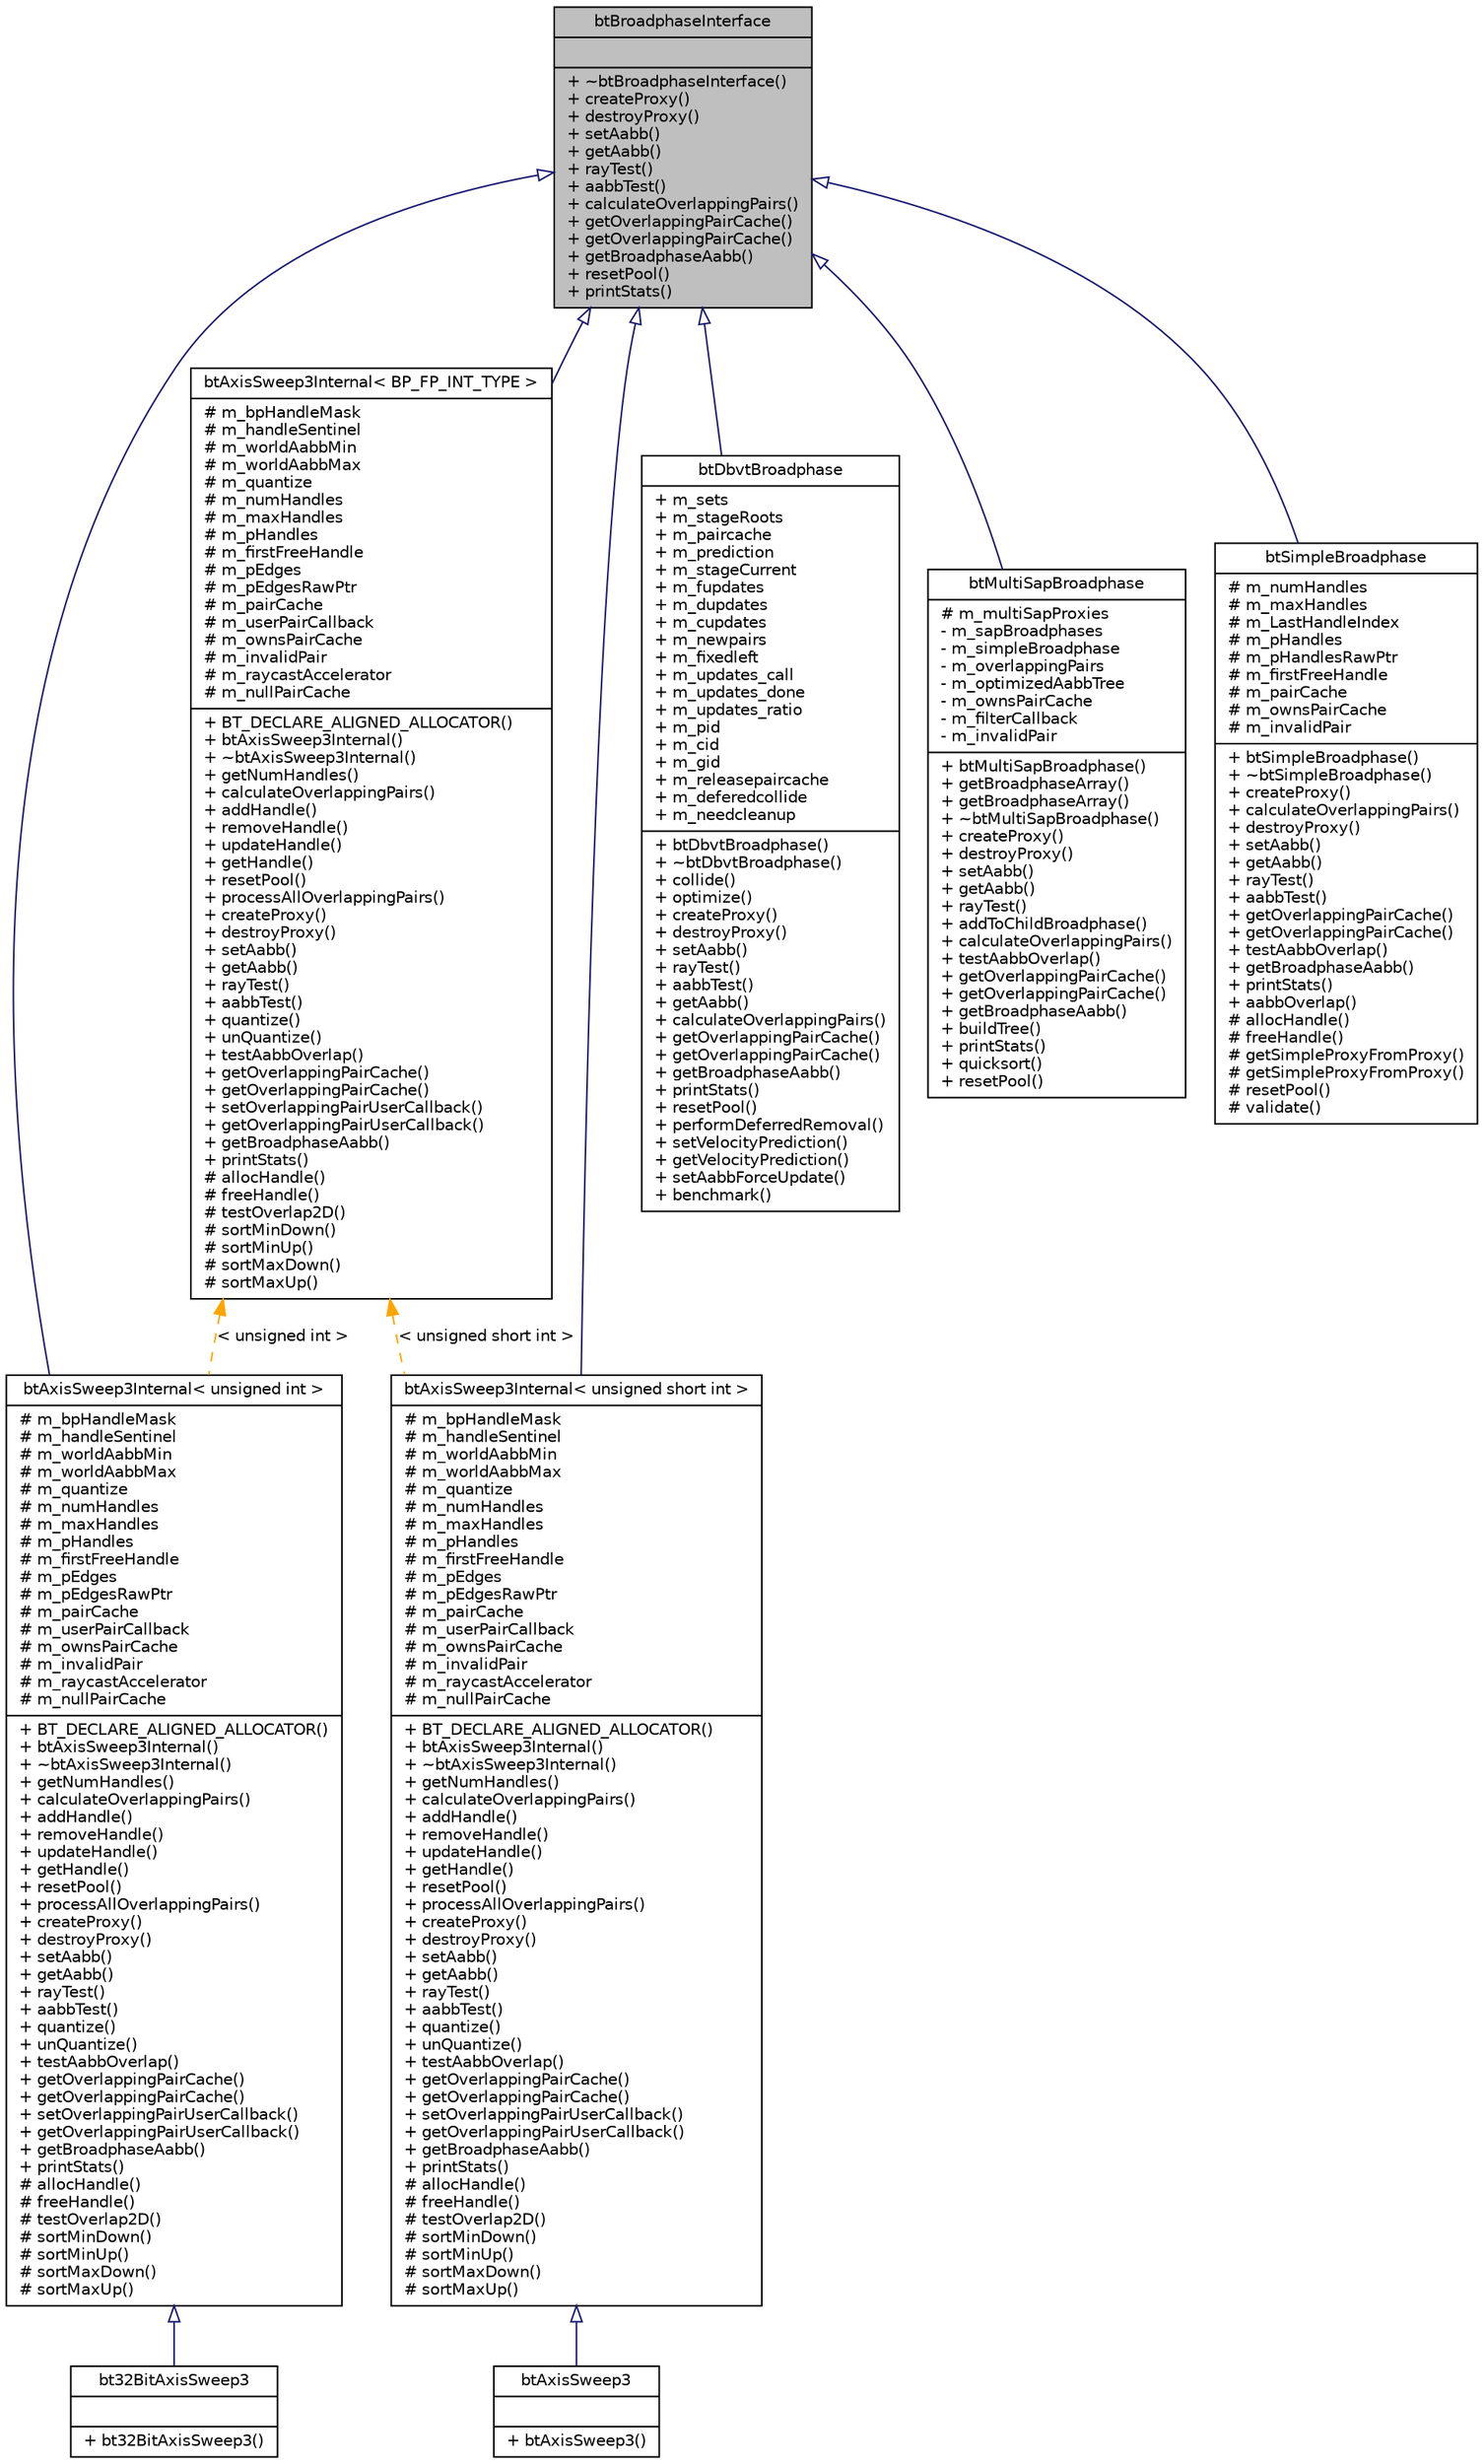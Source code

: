 digraph G
{
  edge [fontname="Helvetica",fontsize="10",labelfontname="Helvetica",labelfontsize="10"];
  node [fontname="Helvetica",fontsize="10",shape=record];
  Node1 [label="{btBroadphaseInterface\n||+ ~btBroadphaseInterface()\l+ createProxy()\l+ destroyProxy()\l+ setAabb()\l+ getAabb()\l+ rayTest()\l+ aabbTest()\l+ calculateOverlappingPairs()\l+ getOverlappingPairCache()\l+ getOverlappingPairCache()\l+ getBroadphaseAabb()\l+ resetPool()\l+ printStats()\l}",height=0.2,width=0.4,color="black", fillcolor="grey75", style="filled" fontcolor="black"];
  Node1 -> Node2 [dir=back,color="midnightblue",fontsize="10",style="solid",arrowtail="empty",fontname="Helvetica"];
  Node2 [label="{btAxisSweep3Internal\< BP_FP_INT_TYPE \>\n|# m_bpHandleMask\l# m_handleSentinel\l# m_worldAabbMin\l# m_worldAabbMax\l# m_quantize\l# m_numHandles\l# m_maxHandles\l# m_pHandles\l# m_firstFreeHandle\l# m_pEdges\l# m_pEdgesRawPtr\l# m_pairCache\l# m_userPairCallback\l# m_ownsPairCache\l# m_invalidPair\l# m_raycastAccelerator\l# m_nullPairCache\l|+ BT_DECLARE_ALIGNED_ALLOCATOR()\l+ btAxisSweep3Internal()\l+ ~btAxisSweep3Internal()\l+ getNumHandles()\l+ calculateOverlappingPairs()\l+ addHandle()\l+ removeHandle()\l+ updateHandle()\l+ getHandle()\l+ resetPool()\l+ processAllOverlappingPairs()\l+ createProxy()\l+ destroyProxy()\l+ setAabb()\l+ getAabb()\l+ rayTest()\l+ aabbTest()\l+ quantize()\l+ unQuantize()\l+ testAabbOverlap()\l+ getOverlappingPairCache()\l+ getOverlappingPairCache()\l+ setOverlappingPairUserCallback()\l+ getOverlappingPairUserCallback()\l+ getBroadphaseAabb()\l+ printStats()\l# allocHandle()\l# freeHandle()\l# testOverlap2D()\l# sortMinDown()\l# sortMinUp()\l# sortMaxDown()\l# sortMaxUp()\l}",height=0.2,width=0.4,color="black", fillcolor="white", style="filled",URL="$d5/dd8/classbtAxisSweep3Internal.html"];
  Node2 -> Node3 [dir=back,color="orange",fontsize="10",style="dashed",label="\< unsigned int \>",fontname="Helvetica"];
  Node3 [label="{btAxisSweep3Internal\< unsigned int \>\n|# m_bpHandleMask\l# m_handleSentinel\l# m_worldAabbMin\l# m_worldAabbMax\l# m_quantize\l# m_numHandles\l# m_maxHandles\l# m_pHandles\l# m_firstFreeHandle\l# m_pEdges\l# m_pEdgesRawPtr\l# m_pairCache\l# m_userPairCallback\l# m_ownsPairCache\l# m_invalidPair\l# m_raycastAccelerator\l# m_nullPairCache\l|+ BT_DECLARE_ALIGNED_ALLOCATOR()\l+ btAxisSweep3Internal()\l+ ~btAxisSweep3Internal()\l+ getNumHandles()\l+ calculateOverlappingPairs()\l+ addHandle()\l+ removeHandle()\l+ updateHandle()\l+ getHandle()\l+ resetPool()\l+ processAllOverlappingPairs()\l+ createProxy()\l+ destroyProxy()\l+ setAabb()\l+ getAabb()\l+ rayTest()\l+ aabbTest()\l+ quantize()\l+ unQuantize()\l+ testAabbOverlap()\l+ getOverlappingPairCache()\l+ getOverlappingPairCache()\l+ setOverlappingPairUserCallback()\l+ getOverlappingPairUserCallback()\l+ getBroadphaseAabb()\l+ printStats()\l# allocHandle()\l# freeHandle()\l# testOverlap2D()\l# sortMinDown()\l# sortMinUp()\l# sortMaxDown()\l# sortMaxUp()\l}",height=0.2,width=0.4,color="black", fillcolor="white", style="filled",URL="$d5/dd8/classbtAxisSweep3Internal.html"];
  Node3 -> Node4 [dir=back,color="midnightblue",fontsize="10",style="solid",arrowtail="empty",fontname="Helvetica"];
  Node4 [label="{bt32BitAxisSweep3\n||+ bt32BitAxisSweep3()\l}",height=0.2,width=0.4,color="black", fillcolor="white", style="filled",URL="$de/d6f/classbt32BitAxisSweep3.html"];
  Node2 -> Node5 [dir=back,color="orange",fontsize="10",style="dashed",label="\< unsigned short int \>",fontname="Helvetica"];
  Node5 [label="{btAxisSweep3Internal\< unsigned short int \>\n|# m_bpHandleMask\l# m_handleSentinel\l# m_worldAabbMin\l# m_worldAabbMax\l# m_quantize\l# m_numHandles\l# m_maxHandles\l# m_pHandles\l# m_firstFreeHandle\l# m_pEdges\l# m_pEdgesRawPtr\l# m_pairCache\l# m_userPairCallback\l# m_ownsPairCache\l# m_invalidPair\l# m_raycastAccelerator\l# m_nullPairCache\l|+ BT_DECLARE_ALIGNED_ALLOCATOR()\l+ btAxisSweep3Internal()\l+ ~btAxisSweep3Internal()\l+ getNumHandles()\l+ calculateOverlappingPairs()\l+ addHandle()\l+ removeHandle()\l+ updateHandle()\l+ getHandle()\l+ resetPool()\l+ processAllOverlappingPairs()\l+ createProxy()\l+ destroyProxy()\l+ setAabb()\l+ getAabb()\l+ rayTest()\l+ aabbTest()\l+ quantize()\l+ unQuantize()\l+ testAabbOverlap()\l+ getOverlappingPairCache()\l+ getOverlappingPairCache()\l+ setOverlappingPairUserCallback()\l+ getOverlappingPairUserCallback()\l+ getBroadphaseAabb()\l+ printStats()\l# allocHandle()\l# freeHandle()\l# testOverlap2D()\l# sortMinDown()\l# sortMinUp()\l# sortMaxDown()\l# sortMaxUp()\l}",height=0.2,width=0.4,color="black", fillcolor="white", style="filled",URL="$d5/dd8/classbtAxisSweep3Internal.html"];
  Node5 -> Node6 [dir=back,color="midnightblue",fontsize="10",style="solid",arrowtail="empty",fontname="Helvetica"];
  Node6 [label="{btAxisSweep3\n||+ btAxisSweep3()\l}",height=0.2,width=0.4,color="black", fillcolor="white", style="filled",URL="$d6/d14/classbtAxisSweep3.html"];
  Node1 -> Node3 [dir=back,color="midnightblue",fontsize="10",style="solid",arrowtail="empty",fontname="Helvetica"];
  Node1 -> Node5 [dir=back,color="midnightblue",fontsize="10",style="solid",arrowtail="empty",fontname="Helvetica"];
  Node1 -> Node7 [dir=back,color="midnightblue",fontsize="10",style="solid",arrowtail="empty",fontname="Helvetica"];
  Node7 [label="{btDbvtBroadphase\n|+ m_sets\l+ m_stageRoots\l+ m_paircache\l+ m_prediction\l+ m_stageCurrent\l+ m_fupdates\l+ m_dupdates\l+ m_cupdates\l+ m_newpairs\l+ m_fixedleft\l+ m_updates_call\l+ m_updates_done\l+ m_updates_ratio\l+ m_pid\l+ m_cid\l+ m_gid\l+ m_releasepaircache\l+ m_deferedcollide\l+ m_needcleanup\l|+ btDbvtBroadphase()\l+ ~btDbvtBroadphase()\l+ collide()\l+ optimize()\l+ createProxy()\l+ destroyProxy()\l+ setAabb()\l+ rayTest()\l+ aabbTest()\l+ getAabb()\l+ calculateOverlappingPairs()\l+ getOverlappingPairCache()\l+ getOverlappingPairCache()\l+ getBroadphaseAabb()\l+ printStats()\l+ resetPool()\l+ performDeferredRemoval()\l+ setVelocityPrediction()\l+ getVelocityPrediction()\l+ setAabbForceUpdate()\l+ benchmark()\l}",height=0.2,width=0.4,color="black", fillcolor="white", style="filled",URL="$d4/de1/structbtDbvtBroadphase.html"];
  Node1 -> Node8 [dir=back,color="midnightblue",fontsize="10",style="solid",arrowtail="empty",fontname="Helvetica"];
  Node8 [label="{btMultiSapBroadphase\n|# m_multiSapProxies\l- m_sapBroadphases\l- m_simpleBroadphase\l- m_overlappingPairs\l- m_optimizedAabbTree\l- m_ownsPairCache\l- m_filterCallback\l- m_invalidPair\l|+ btMultiSapBroadphase()\l+ getBroadphaseArray()\l+ getBroadphaseArray()\l+ ~btMultiSapBroadphase()\l+ createProxy()\l+ destroyProxy()\l+ setAabb()\l+ getAabb()\l+ rayTest()\l+ addToChildBroadphase()\l+ calculateOverlappingPairs()\l+ testAabbOverlap()\l+ getOverlappingPairCache()\l+ getOverlappingPairCache()\l+ getBroadphaseAabb()\l+ buildTree()\l+ printStats()\l+ quicksort()\l+ resetPool()\l}",height=0.2,width=0.4,color="black", fillcolor="white", style="filled",URL="$d6/dbd/classbtMultiSapBroadphase.html"];
  Node1 -> Node9 [dir=back,color="midnightblue",fontsize="10",style="solid",arrowtail="empty",fontname="Helvetica"];
  Node9 [label="{btSimpleBroadphase\n|# m_numHandles\l# m_maxHandles\l# m_LastHandleIndex\l# m_pHandles\l# m_pHandlesRawPtr\l# m_firstFreeHandle\l# m_pairCache\l# m_ownsPairCache\l# m_invalidPair\l|+ btSimpleBroadphase()\l+ ~btSimpleBroadphase()\l+ createProxy()\l+ calculateOverlappingPairs()\l+ destroyProxy()\l+ setAabb()\l+ getAabb()\l+ rayTest()\l+ aabbTest()\l+ getOverlappingPairCache()\l+ getOverlappingPairCache()\l+ testAabbOverlap()\l+ getBroadphaseAabb()\l+ printStats()\l+ aabbOverlap()\l# allocHandle()\l# freeHandle()\l# getSimpleProxyFromProxy()\l# getSimpleProxyFromProxy()\l# resetPool()\l# validate()\l}",height=0.2,width=0.4,color="black", fillcolor="white", style="filled",URL="$d7/d40/classbtSimpleBroadphase.html"];
}
